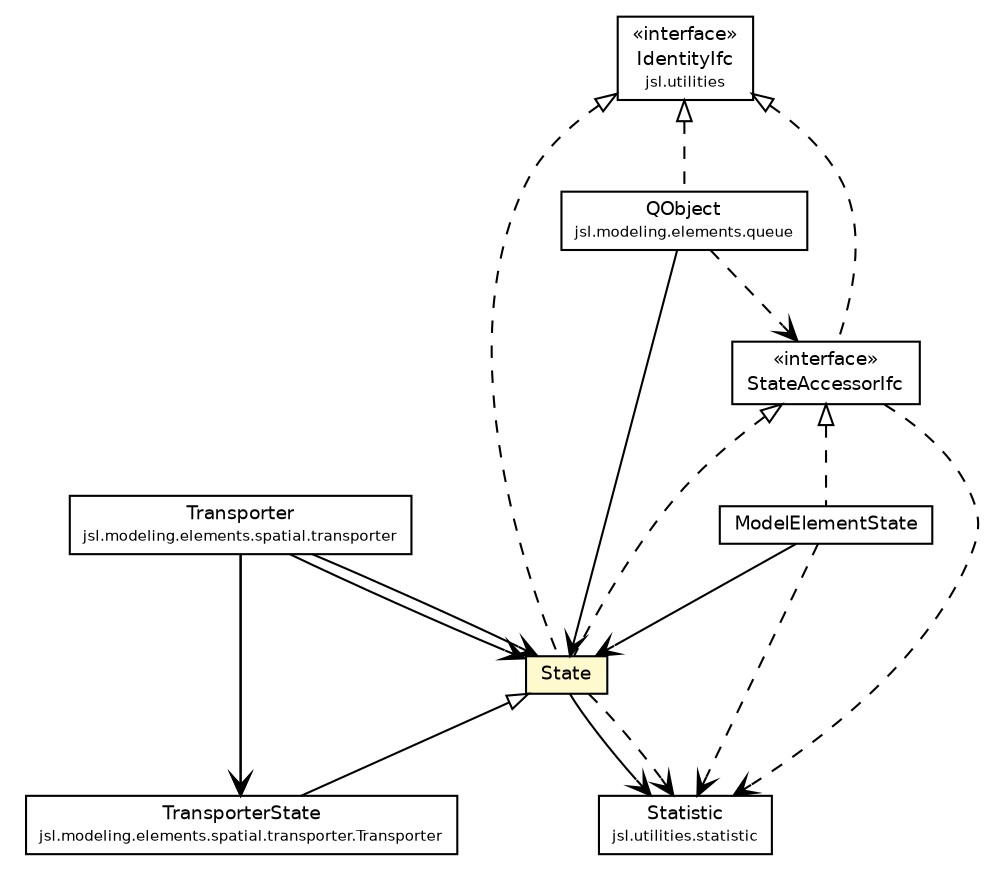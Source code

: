 #!/usr/local/bin/dot
#
# Class diagram 
# Generated by UMLGraph version 5.4 (http://www.umlgraph.org/)
#

digraph G {
	edge [fontname="Helvetica",fontsize=10,labelfontname="Helvetica",labelfontsize=10];
	node [fontname="Helvetica",fontsize=10,shape=plaintext];
	nodesep=0.25;
	ranksep=0.5;
	// jsl.modeling.StateAccessorIfc
	c208208 [label=<<table title="jsl.modeling.StateAccessorIfc" border="0" cellborder="1" cellspacing="0" cellpadding="2" port="p" href="./StateAccessorIfc.html">
		<tr><td><table border="0" cellspacing="0" cellpadding="1">
<tr><td align="center" balign="center"> &#171;interface&#187; </td></tr>
<tr><td align="center" balign="center"> StateAccessorIfc </td></tr>
		</table></td></tr>
		</table>>, URL="./StateAccessorIfc.html", fontname="Helvetica", fontcolor="black", fontsize=9.0];
	// jsl.modeling.State
	c208209 [label=<<table title="jsl.modeling.State" border="0" cellborder="1" cellspacing="0" cellpadding="2" port="p" bgcolor="lemonChiffon" href="./State.html">
		<tr><td><table border="0" cellspacing="0" cellpadding="1">
<tr><td align="center" balign="center"> State </td></tr>
		</table></td></tr>
		</table>>, URL="./State.html", fontname="Helvetica", fontcolor="black", fontsize=9.0];
	// jsl.modeling.ModelElementState
	c208218 [label=<<table title="jsl.modeling.ModelElementState" border="0" cellborder="1" cellspacing="0" cellpadding="2" port="p" href="./ModelElementState.html">
		<tr><td><table border="0" cellspacing="0" cellpadding="1">
<tr><td align="center" balign="center"> ModelElementState </td></tr>
		</table></td></tr>
		</table>>, URL="./ModelElementState.html", fontname="Helvetica", fontcolor="black", fontsize=9.0];
	// jsl.modeling.elements.queue.QObject
	c208297 [label=<<table title="jsl.modeling.elements.queue.QObject" border="0" cellborder="1" cellspacing="0" cellpadding="2" port="p" href="./elements/queue/QObject.html">
		<tr><td><table border="0" cellspacing="0" cellpadding="1">
<tr><td align="center" balign="center"> QObject </td></tr>
<tr><td align="center" balign="center"><font point-size="7.0"> jsl.modeling.elements.queue </font></td></tr>
		</table></td></tr>
		</table>>, URL="./elements/queue/QObject.html", fontname="Helvetica", fontcolor="black", fontsize=9.0];
	// jsl.modeling.elements.spatial.transporter.Transporter
	c208418 [label=<<table title="jsl.modeling.elements.spatial.transporter.Transporter" border="0" cellborder="1" cellspacing="0" cellpadding="2" port="p" href="./elements/spatial/transporter/Transporter.html">
		<tr><td><table border="0" cellspacing="0" cellpadding="1">
<tr><td align="center" balign="center"> Transporter </td></tr>
<tr><td align="center" balign="center"><font point-size="7.0"> jsl.modeling.elements.spatial.transporter </font></td></tr>
		</table></td></tr>
		</table>>, URL="./elements/spatial/transporter/Transporter.html", fontname="Helvetica", fontcolor="black", fontsize=9.0];
	// jsl.modeling.elements.spatial.transporter.Transporter.TransporterState
	c208419 [label=<<table title="jsl.modeling.elements.spatial.transporter.Transporter.TransporterState" border="0" cellborder="1" cellspacing="0" cellpadding="2" port="p" href="./elements/spatial/transporter/Transporter.TransporterState.html">
		<tr><td><table border="0" cellspacing="0" cellpadding="1">
<tr><td align="center" balign="center"> TransporterState </td></tr>
<tr><td align="center" balign="center"><font point-size="7.0"> jsl.modeling.elements.spatial.transporter.Transporter </font></td></tr>
		</table></td></tr>
		</table>>, URL="./elements/spatial/transporter/Transporter.TransporterState.html", fontname="Helvetica", fontcolor="black", fontsize=9.0];
	// jsl.utilities.IdentityIfc
	c208524 [label=<<table title="jsl.utilities.IdentityIfc" border="0" cellborder="1" cellspacing="0" cellpadding="2" port="p" href="../utilities/IdentityIfc.html">
		<tr><td><table border="0" cellspacing="0" cellpadding="1">
<tr><td align="center" balign="center"> &#171;interface&#187; </td></tr>
<tr><td align="center" balign="center"> IdentityIfc </td></tr>
<tr><td align="center" balign="center"><font point-size="7.0"> jsl.utilities </font></td></tr>
		</table></td></tr>
		</table>>, URL="../utilities/IdentityIfc.html", fontname="Helvetica", fontcolor="black", fontsize=9.0];
	// jsl.utilities.statistic.Statistic
	c208655 [label=<<table title="jsl.utilities.statistic.Statistic" border="0" cellborder="1" cellspacing="0" cellpadding="2" port="p" href="../utilities/statistic/Statistic.html">
		<tr><td><table border="0" cellspacing="0" cellpadding="1">
<tr><td align="center" balign="center"> Statistic </td></tr>
<tr><td align="center" balign="center"><font point-size="7.0"> jsl.utilities.statistic </font></td></tr>
		</table></td></tr>
		</table>>, URL="../utilities/statistic/Statistic.html", fontname="Helvetica", fontcolor="black", fontsize=9.0];
	//jsl.modeling.StateAccessorIfc implements jsl.utilities.IdentityIfc
	c208524:p -> c208208:p [dir=back,arrowtail=empty,style=dashed];
	//jsl.modeling.State implements jsl.utilities.IdentityIfc
	c208524:p -> c208209:p [dir=back,arrowtail=empty,style=dashed];
	//jsl.modeling.State implements jsl.modeling.StateAccessorIfc
	c208208:p -> c208209:p [dir=back,arrowtail=empty,style=dashed];
	//jsl.modeling.ModelElementState implements jsl.modeling.StateAccessorIfc
	c208208:p -> c208218:p [dir=back,arrowtail=empty,style=dashed];
	//jsl.modeling.elements.queue.QObject implements jsl.utilities.IdentityIfc
	c208524:p -> c208297:p [dir=back,arrowtail=empty,style=dashed];
	//jsl.modeling.elements.spatial.transporter.Transporter.TransporterState extends jsl.modeling.State
	c208209:p -> c208419:p [dir=back,arrowtail=empty];
	// jsl.modeling.State NAVASSOC jsl.utilities.statistic.Statistic
	c208209:p -> c208655:p [taillabel="", label="", headlabel="", fontname="Helvetica", fontcolor="black", fontsize=10.0, color="black", arrowhead=open];
	// jsl.modeling.ModelElementState NAVASSOC jsl.modeling.State
	c208218:p -> c208209:p [taillabel="", label="", headlabel="", fontname="Helvetica", fontcolor="black", fontsize=10.0, color="black", arrowhead=open];
	// jsl.modeling.elements.queue.QObject NAVASSOC jsl.modeling.State
	c208297:p -> c208209:p [taillabel="", label="", headlabel="", fontname="Helvetica", fontcolor="black", fontsize=10.0, color="black", arrowhead=open];
	// jsl.modeling.elements.spatial.transporter.Transporter NAVASSOC jsl.modeling.elements.spatial.transporter.Transporter.TransporterState
	c208418:p -> c208419:p [taillabel="", label="", headlabel="", fontname="Helvetica", fontcolor="black", fontsize=10.0, color="black", arrowhead=open];
	// jsl.modeling.elements.spatial.transporter.Transporter NAVASSOC jsl.modeling.elements.spatial.transporter.Transporter.TransporterState
	c208418:p -> c208419:p [taillabel="", label="", headlabel="", fontname="Helvetica", fontcolor="black", fontsize=10.0, color="black", arrowhead=open];
	// jsl.modeling.elements.spatial.transporter.Transporter NAVASSOC jsl.modeling.State
	c208418:p -> c208209:p [taillabel="", label="", headlabel="", fontname="Helvetica", fontcolor="black", fontsize=10.0, color="black", arrowhead=open];
	// jsl.modeling.elements.spatial.transporter.Transporter NAVASSOC jsl.modeling.State
	c208418:p -> c208209:p [taillabel="", label="", headlabel="", fontname="Helvetica", fontcolor="black", fontsize=10.0, color="black", arrowhead=open];
	// jsl.modeling.StateAccessorIfc DEPEND jsl.utilities.statistic.Statistic
	c208208:p -> c208655:p [taillabel="", label="", headlabel="", fontname="Helvetica", fontcolor="black", fontsize=10.0, color="black", arrowhead=open, style=dashed];
	// jsl.modeling.State DEPEND jsl.utilities.statistic.Statistic
	c208209:p -> c208655:p [taillabel="", label="", headlabel="", fontname="Helvetica", fontcolor="black", fontsize=10.0, color="black", arrowhead=open, style=dashed];
	// jsl.modeling.ModelElementState DEPEND jsl.utilities.statistic.Statistic
	c208218:p -> c208655:p [taillabel="", label="", headlabel="", fontname="Helvetica", fontcolor="black", fontsize=10.0, color="black", arrowhead=open, style=dashed];
	// jsl.modeling.elements.queue.QObject DEPEND jsl.modeling.StateAccessorIfc
	c208297:p -> c208208:p [taillabel="", label="", headlabel="", fontname="Helvetica", fontcolor="black", fontsize=10.0, color="black", arrowhead=open, style=dashed];
}

